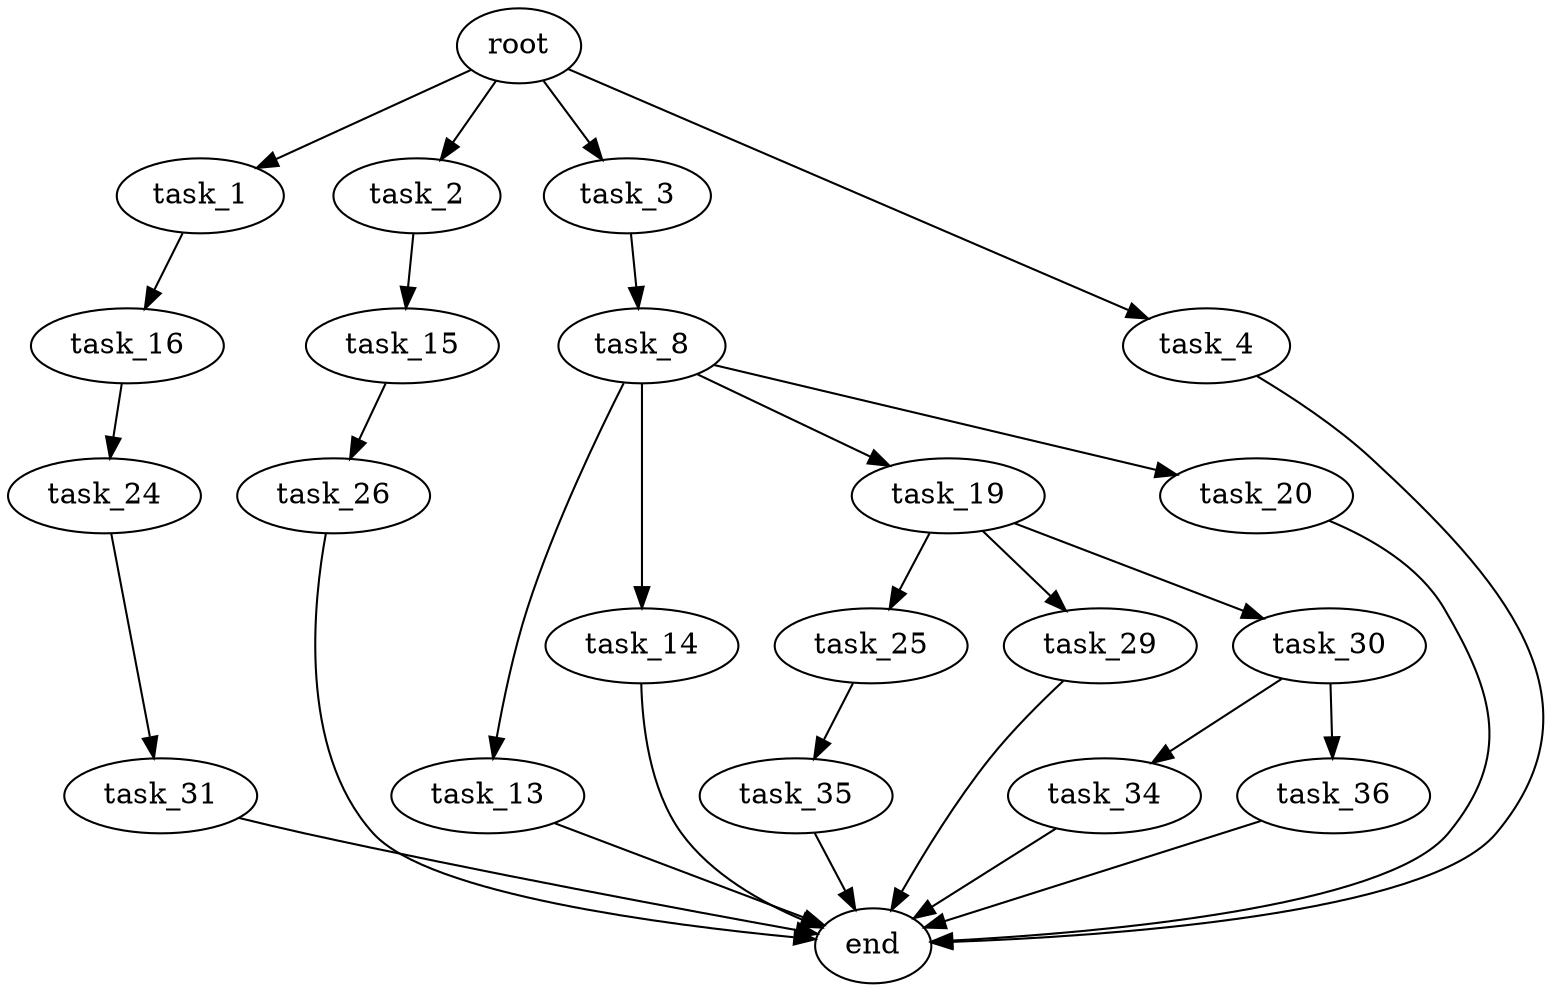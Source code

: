 digraph G {
  root [size="0.000000"];
  task_1 [size="782757789696.000000"];
  task_2 [size="28991029248.000000"];
  task_3 [size="319598635734.000000"];
  task_4 [size="782757789696.000000"];
  task_8 [size="4089058659.000000"];
  task_13 [size="26605656684.000000"];
  task_14 [size="176887971655.000000"];
  task_15 [size="1385426184.000000"];
  task_16 [size="1181746949852.000000"];
  task_19 [size="1981858484.000000"];
  task_20 [size="134217728000.000000"];
  task_24 [size="85515321975.000000"];
  task_25 [size="8589934592.000000"];
  task_26 [size="782757789696.000000"];
  task_29 [size="4958474626.000000"];
  task_30 [size="28991029248.000000"];
  task_31 [size="231928233984.000000"];
  task_34 [size="32499866411.000000"];
  task_35 [size="9091925760.000000"];
  task_36 [size="22784630323.000000"];
  end [size="0.000000"];

  root -> task_1 [size="1.000000"];
  root -> task_2 [size="1.000000"];
  root -> task_3 [size="1.000000"];
  root -> task_4 [size="1.000000"];
  task_1 -> task_16 [size="679477248.000000"];
  task_2 -> task_15 [size="75497472.000000"];
  task_3 -> task_8 [size="301989888.000000"];
  task_4 -> end [size="1.000000"];
  task_8 -> task_13 [size="75497472.000000"];
  task_8 -> task_14 [size="75497472.000000"];
  task_8 -> task_19 [size="75497472.000000"];
  task_8 -> task_20 [size="75497472.000000"];
  task_13 -> end [size="1.000000"];
  task_14 -> end [size="1.000000"];
  task_15 -> task_26 [size="134217728.000000"];
  task_16 -> task_24 [size="838860800.000000"];
  task_19 -> task_25 [size="33554432.000000"];
  task_19 -> task_29 [size="33554432.000000"];
  task_19 -> task_30 [size="33554432.000000"];
  task_20 -> end [size="1.000000"];
  task_24 -> task_31 [size="75497472.000000"];
  task_25 -> task_35 [size="33554432.000000"];
  task_26 -> end [size="1.000000"];
  task_29 -> end [size="1.000000"];
  task_30 -> task_34 [size="75497472.000000"];
  task_30 -> task_36 [size="75497472.000000"];
  task_31 -> end [size="1.000000"];
  task_34 -> end [size="1.000000"];
  task_35 -> end [size="1.000000"];
  task_36 -> end [size="1.000000"];
}

